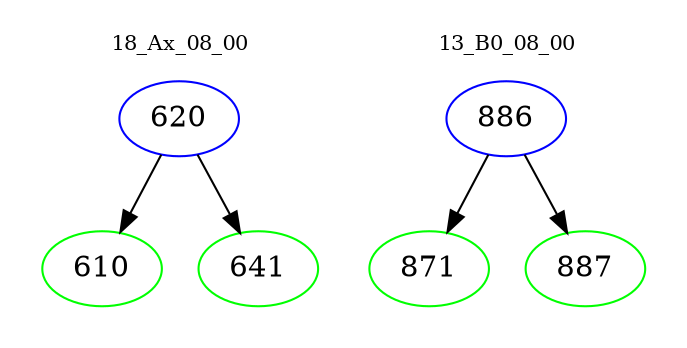digraph{
subgraph cluster_0 {
color = white
label = "18_Ax_08_00";
fontsize=10;
T0_620 [label="620", color="blue"]
T0_620 -> T0_610 [color="black"]
T0_610 [label="610", color="green"]
T0_620 -> T0_641 [color="black"]
T0_641 [label="641", color="green"]
}
subgraph cluster_1 {
color = white
label = "13_B0_08_00";
fontsize=10;
T1_886 [label="886", color="blue"]
T1_886 -> T1_871 [color="black"]
T1_871 [label="871", color="green"]
T1_886 -> T1_887 [color="black"]
T1_887 [label="887", color="green"]
}
}
